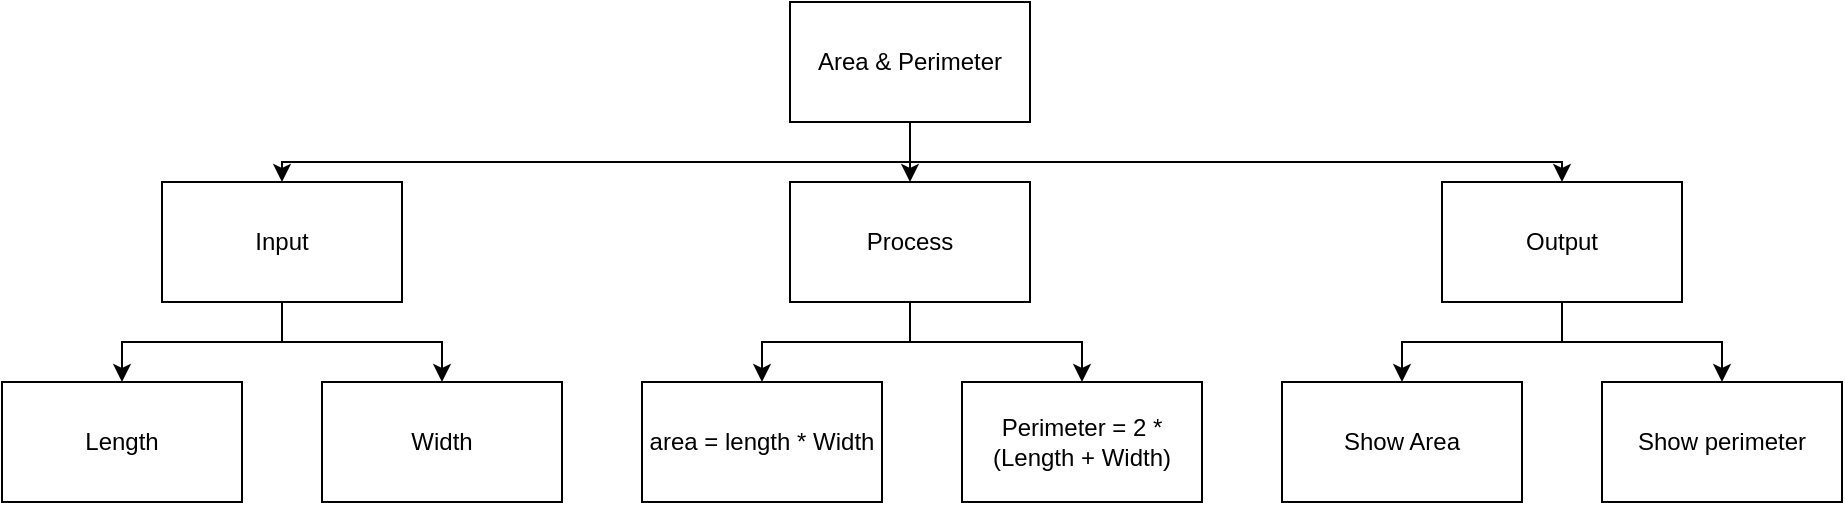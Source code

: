 <mxfile>
    <diagram id="CCt9ZlwB0oNiCuOOYnCj" name="Page-1">
        <mxGraphModel dx="2031" dy="692" grid="1" gridSize="10" guides="1" tooltips="1" connect="1" arrows="1" fold="1" page="1" pageScale="1" pageWidth="827" pageHeight="1169" math="0" shadow="0">
            <root>
                <mxCell id="0"/>
                <mxCell id="1" parent="0"/>
                <mxCell id="2" style="edgeStyle=none;html=1;" edge="1" parent="1" source="5" target="8">
                    <mxGeometry relative="1" as="geometry"/>
                </mxCell>
                <mxCell id="3" style="edgeStyle=orthogonalEdgeStyle;html=1;rounded=0;" edge="1" parent="1" source="5" target="11">
                    <mxGeometry relative="1" as="geometry">
                        <Array as="points">
                            <mxPoint x="414" y="150"/>
                        </Array>
                    </mxGeometry>
                </mxCell>
                <mxCell id="4" style="edgeStyle=orthogonalEdgeStyle;html=1;rounded=0;" edge="1" parent="1" source="5" target="14">
                    <mxGeometry relative="1" as="geometry">
                        <Array as="points">
                            <mxPoint x="414" y="150"/>
                            <mxPoint x="740" y="150"/>
                        </Array>
                    </mxGeometry>
                </mxCell>
                <mxCell id="5" value="Area &amp;amp; Perimeter" style="rounded=0;whiteSpace=wrap;html=1;" vertex="1" parent="1">
                    <mxGeometry x="354" y="70" width="120" height="60" as="geometry"/>
                </mxCell>
                <mxCell id="6" style="edgeStyle=orthogonalEdgeStyle;html=1;rounded=0;" edge="1" parent="1" source="8" target="19">
                    <mxGeometry relative="1" as="geometry"/>
                </mxCell>
                <mxCell id="7" style="edgeStyle=orthogonalEdgeStyle;html=1;rounded=0;" edge="1" parent="1" source="8" target="20">
                    <mxGeometry relative="1" as="geometry"/>
                </mxCell>
                <mxCell id="8" value="Process" style="rounded=0;whiteSpace=wrap;html=1;" vertex="1" parent="1">
                    <mxGeometry x="354" y="160" width="120" height="60" as="geometry"/>
                </mxCell>
                <mxCell id="9" style="edgeStyle=orthogonalEdgeStyle;html=1;entryX=0.5;entryY=0;entryDx=0;entryDy=0;rounded=0;" edge="1" parent="1" source="11" target="15">
                    <mxGeometry relative="1" as="geometry"/>
                </mxCell>
                <mxCell id="10" style="edgeStyle=orthogonalEdgeStyle;html=1;entryX=0.5;entryY=0;entryDx=0;entryDy=0;rounded=0;" edge="1" parent="1" source="11" target="16">
                    <mxGeometry relative="1" as="geometry"/>
                </mxCell>
                <mxCell id="11" value="Input" style="rounded=0;whiteSpace=wrap;html=1;" vertex="1" parent="1">
                    <mxGeometry x="40" y="160" width="120" height="60" as="geometry"/>
                </mxCell>
                <mxCell id="12" style="edgeStyle=orthogonalEdgeStyle;html=1;rounded=0;" edge="1" parent="1" source="14" target="18">
                    <mxGeometry relative="1" as="geometry"/>
                </mxCell>
                <mxCell id="13" style="edgeStyle=orthogonalEdgeStyle;html=1;rounded=0;" edge="1" parent="1" source="14" target="17">
                    <mxGeometry relative="1" as="geometry"/>
                </mxCell>
                <mxCell id="14" value="Output" style="rounded=0;whiteSpace=wrap;html=1;" vertex="1" parent="1">
                    <mxGeometry x="680" y="160" width="120" height="60" as="geometry"/>
                </mxCell>
                <mxCell id="15" value="Length" style="rounded=0;whiteSpace=wrap;html=1;" vertex="1" parent="1">
                    <mxGeometry x="-40" y="260" width="120" height="60" as="geometry"/>
                </mxCell>
                <mxCell id="16" value="Width" style="rounded=0;whiteSpace=wrap;html=1;" vertex="1" parent="1">
                    <mxGeometry x="120" y="260" width="120" height="60" as="geometry"/>
                </mxCell>
                <mxCell id="17" value="Show perimeter" style="rounded=0;whiteSpace=wrap;html=1;" vertex="1" parent="1">
                    <mxGeometry x="760" y="260" width="120" height="60" as="geometry"/>
                </mxCell>
                <mxCell id="18" value="Show Area" style="rounded=0;whiteSpace=wrap;html=1;" vertex="1" parent="1">
                    <mxGeometry x="600" y="260" width="120" height="60" as="geometry"/>
                </mxCell>
                <mxCell id="19" value="area = length * Width" style="rounded=0;whiteSpace=wrap;html=1;" vertex="1" parent="1">
                    <mxGeometry x="280" y="260" width="120" height="60" as="geometry"/>
                </mxCell>
                <mxCell id="20" value="Perimeter = 2 * (Length + Width)" style="rounded=0;whiteSpace=wrap;html=1;" vertex="1" parent="1">
                    <mxGeometry x="440" y="260" width="120" height="60" as="geometry"/>
                </mxCell>
            </root>
        </mxGraphModel>
    </diagram>
</mxfile>